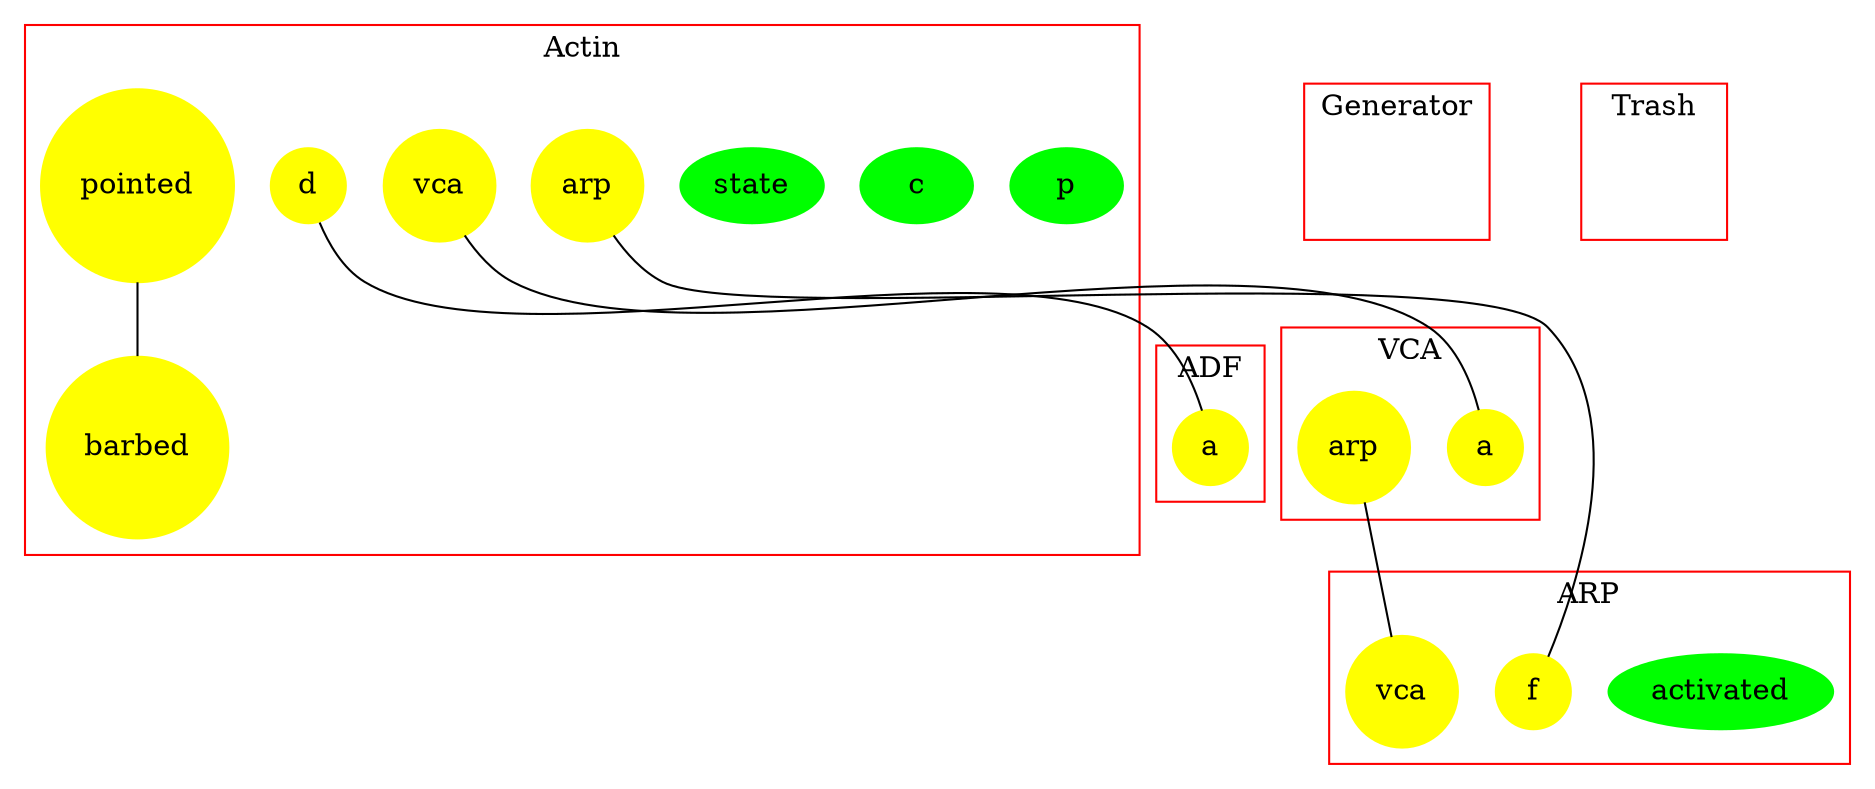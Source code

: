 #This file has been computed by KaSa: a Static Analyzer for Kappa (Kappa Static Analyzer (DomainBased-3009-gd10ca0e-dirty))
#Download sources/binaries at https://github.com/Kappa-Dev/KaSim
#
#Analysis launched at 2017/04/25 15:54:55 (GMT+2) on wf173.di.ens.fr
#Command line is: KaSa actin_branch.ka --compute-symmetries
#
#This file contains the description of the contact map in dot.
#Please use graphviz (http://www.graphviz.org) or OmniGraffle to export it to a PDF
#
graph G{ 
subgraph cluster0 {
   0.0 [style = filled label = "p" shape =ellipse color = green size = "5"]
   0.1 [style = filled label = "c" shape =ellipse color = green size = "5"]
   0.2 [style = filled label = "state" shape =ellipse color = green size = "5"]
   0.3 [style = filled label = "pointed" shape =circle color = yellow size = "5"]
   0.4 [style = filled label = "barbed" shape =circle color = yellow size = "5"]
   0.5 [style = filled label = "d" shape =circle color = yellow size = "5"]
   0.6 [style = filled label = "vca" shape =circle color = yellow size = "5"]
   0.7 [style = filled label = "arp" shape =circle color = yellow size = "5"]
label =  "Actin";  shape = rectangle; color = red
} ; 
subgraph cluster1 {
   1.0 [style = filled label = "a" shape =circle color = yellow size = "5"]
label =  "ADF";  shape = rectangle; color = red
} ; 
subgraph cluster2 {
   2.0 [style = filled label = "a" shape =circle color = yellow size = "5"]
   2.1 [style = filled label = "arp" shape =circle color = yellow size = "5"]
label =  "VCA";  shape = rectangle; color = red
} ; 
subgraph cluster3 {
   3.0 [style = filled label = "activated" shape =ellipse color = green size = "5"]
   3.1 [style = filled label = "vca" shape =circle color = yellow size = "5"]
   3.2 [style = filled label = "f" shape =circle color = yellow size = "5"]
label =  "ARP";  shape = rectangle; color = red
} ; 
subgraph cluster4 {
   4.0 [shape = plaintext label = ""]
label =  "Generator";  shape = rectangle; color = red
} ; 
subgraph cluster5 {
   5.0 [shape = plaintext label = ""]
label =  "Trash";  shape = rectangle; color = red
} ; 
0.3 -- 0.4
0.5 -- 1.0
0.6 -- 2.0
0.7 -- 3.2
2.1 -- 3.1
}
